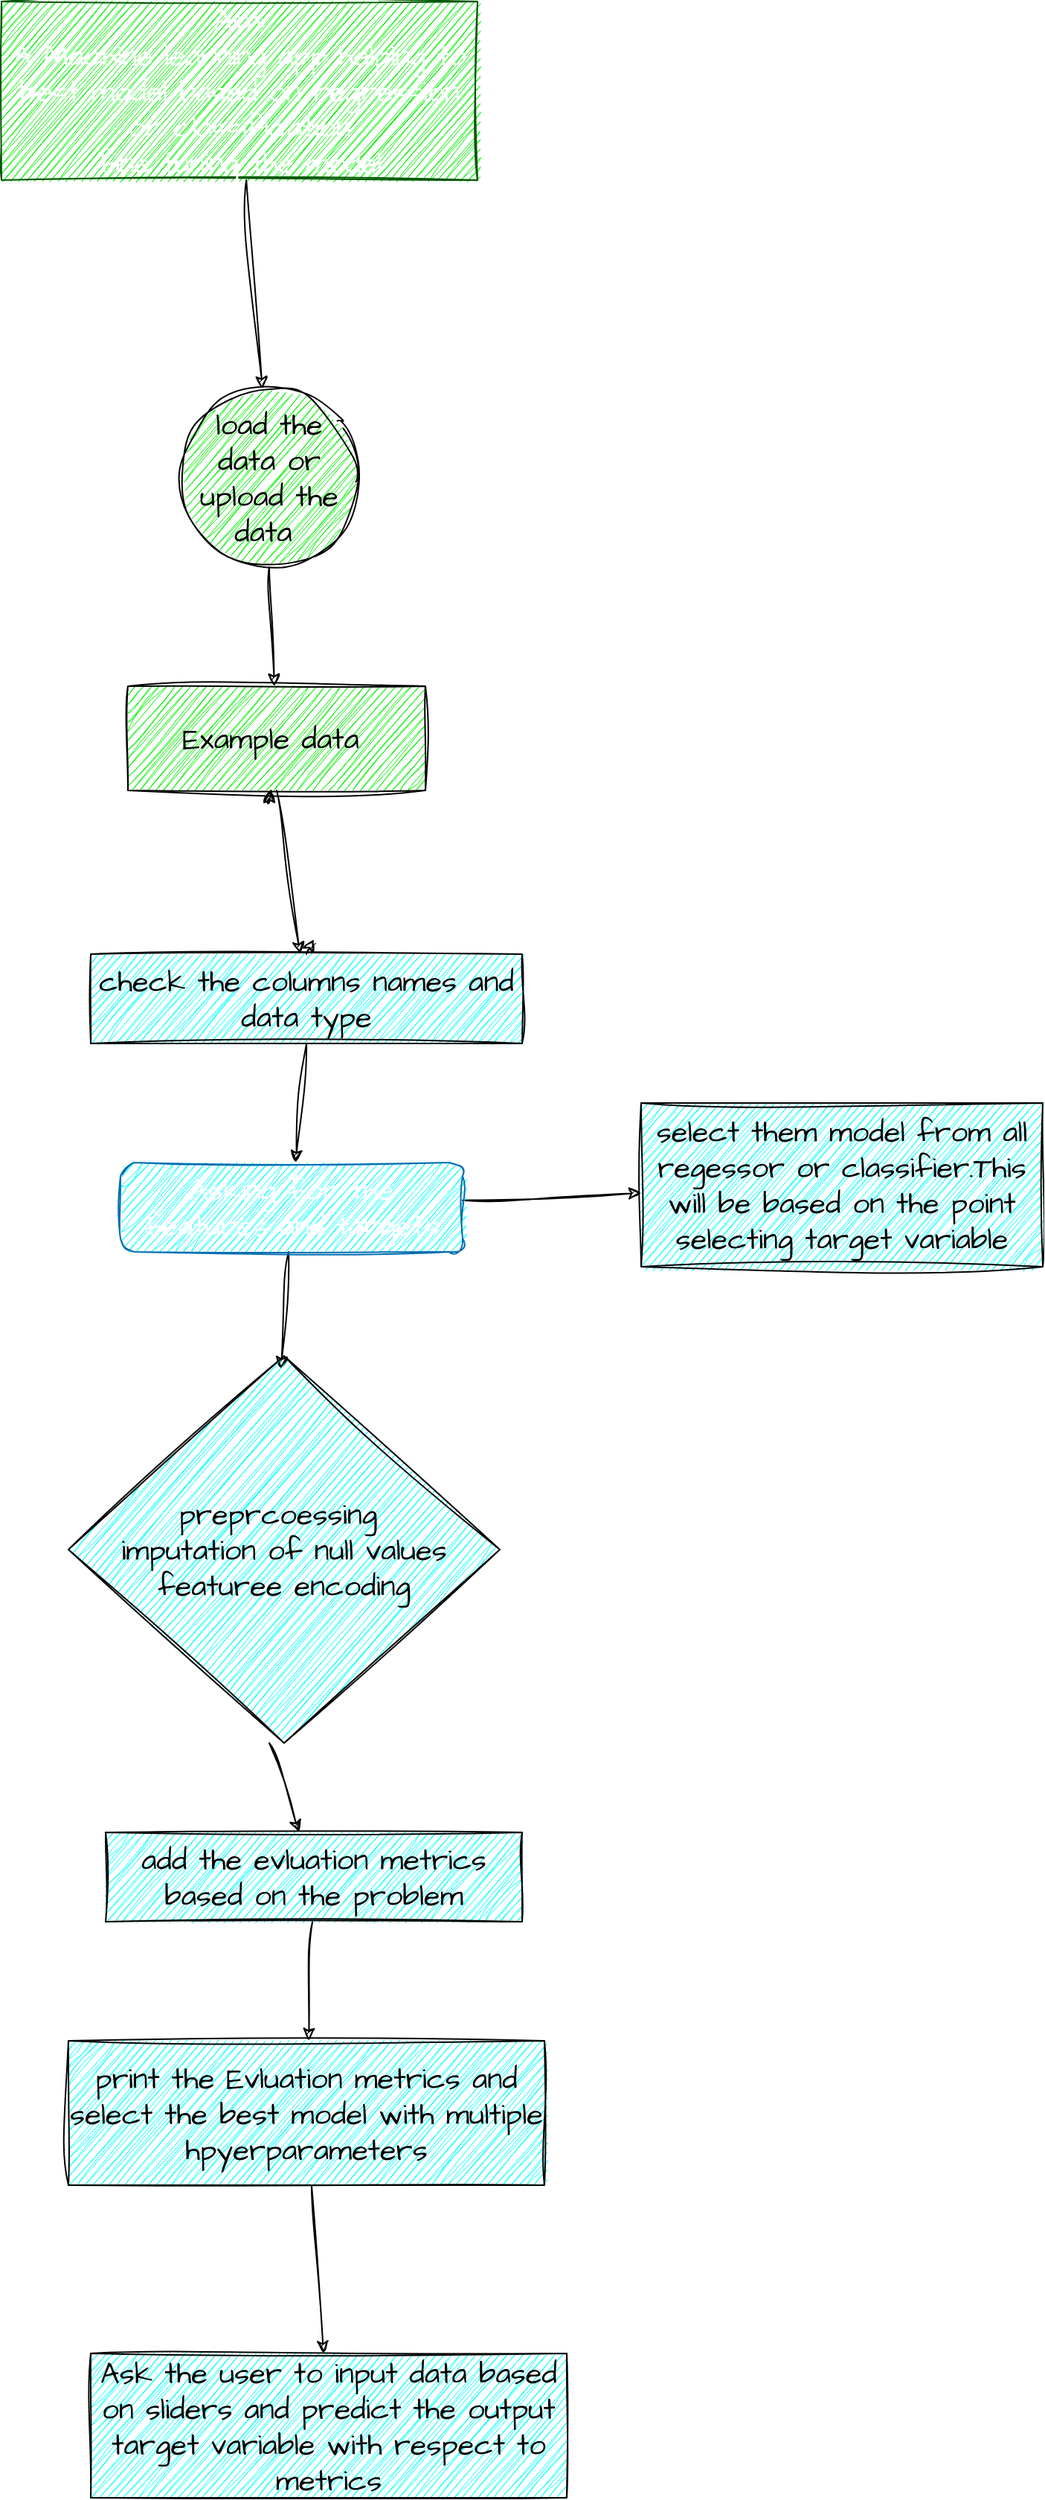 <mxfile>
    <diagram id="gFBVAvEdVUtidZiBsrqR" name="Page-1">
        <mxGraphModel dx="746" dy="1527" grid="1" gridSize="10" guides="1" tooltips="1" connect="1" arrows="1" fold="1" page="1" pageScale="1" pageWidth="850" pageHeight="1100" math="0" shadow="0">
            <root>
                <mxCell id="0"/>
                <mxCell id="1" parent="0"/>
                <mxCell id="3" style="edgeStyle=none;sketch=1;hachureGap=4;jiggle=2;curveFitting=1;html=1;fontFamily=Architects Daughter;fontSource=https%3A%2F%2Ffonts.googleapis.com%2Fcss%3Ffamily%3DArchitects%2BDaughter;fontSize=16;" edge="1" parent="1">
                    <mxGeometry relative="1" as="geometry">
                        <mxPoint x="400" y="110" as="targetPoint"/>
                        <mxPoint x="400" y="110" as="sourcePoint"/>
                    </mxGeometry>
                </mxCell>
                <mxCell id="5" style="edgeStyle=none;sketch=1;hachureGap=4;jiggle=2;curveFitting=1;html=1;fontFamily=Architects Daughter;fontSource=https%3A%2F%2Ffonts.googleapis.com%2Fcss%3Ffamily%3DArchitects%2BDaughter;fontSize=16;" edge="1" parent="1" source="2" target="6">
                    <mxGeometry relative="1" as="geometry">
                        <mxPoint x="240" y="260" as="targetPoint"/>
                    </mxGeometry>
                </mxCell>
                <mxCell id="2" value="Aim:&lt;br&gt;A Machine learning app helping to best model based on regression or classification&lt;br&gt;fine tuning the model" style="rounded=0;whiteSpace=wrap;html=1;sketch=1;hachureGap=4;jiggle=2;curveFitting=1;fontFamily=Architects Daughter;fontSource=https%3A%2F%2Ffonts.googleapis.com%2Fcss%3Ffamily%3DArchitects%2BDaughter;fontSize=20;fillColor=#00F000;fontColor=#ffffff;strokeColor=#005700;" vertex="1" parent="1">
                    <mxGeometry x="60" y="-140" width="320" height="120" as="geometry"/>
                </mxCell>
                <mxCell id="8" style="edgeStyle=none;sketch=1;hachureGap=4;jiggle=2;curveFitting=1;html=1;exitX=0.5;exitY=1;exitDx=0;exitDy=0;fontFamily=Architects Daughter;fontSource=https%3A%2F%2Ffonts.googleapis.com%2Fcss%3Ffamily%3DArchitects%2BDaughter;fontSize=16;" edge="1" parent="1" source="6" target="9">
                    <mxGeometry relative="1" as="geometry">
                        <mxPoint x="240" y="420" as="targetPoint"/>
                        <Array as="points"/>
                    </mxGeometry>
                </mxCell>
                <mxCell id="6" value="load the data or upload the data&amp;nbsp;" style="ellipse;whiteSpace=wrap;html=1;aspect=fixed;sketch=1;hachureGap=4;jiggle=2;curveFitting=1;fontFamily=Architects Daughter;fontSource=https%3A%2F%2Ffonts.googleapis.com%2Fcss%3Ffamily%3DArchitects%2BDaughter;fontSize=20;fillColor=#00F000;" vertex="1" parent="1">
                    <mxGeometry x="180" y="120" width="120" height="120" as="geometry"/>
                </mxCell>
                <mxCell id="10" style="edgeStyle=none;sketch=1;hachureGap=4;jiggle=2;curveFitting=1;html=1;fontFamily=Architects Daughter;fontSource=https%3A%2F%2Ffonts.googleapis.com%2Fcss%3Ffamily%3DArchitects%2BDaughter;fontSize=16;" edge="1" parent="1" source="9">
                    <mxGeometry relative="1" as="geometry">
                        <mxPoint x="240" y="390" as="targetPoint"/>
                        <Array as="points">
                            <mxPoint x="240" y="400"/>
                        </Array>
                    </mxGeometry>
                </mxCell>
                <mxCell id="13" style="edgeStyle=none;sketch=1;hachureGap=4;jiggle=2;curveFitting=1;html=1;exitX=0.5;exitY=1;exitDx=0;exitDy=0;fontFamily=Architects Daughter;fontSource=https%3A%2F%2Ffonts.googleapis.com%2Fcss%3Ffamily%3DArchitects%2BDaughter;fontSize=16;" edge="1" parent="1" source="9" target="14">
                    <mxGeometry relative="1" as="geometry">
                        <mxPoint x="320" y="510" as="targetPoint"/>
                    </mxGeometry>
                </mxCell>
                <mxCell id="9" value="Example data&amp;nbsp;" style="rounded=0;whiteSpace=wrap;html=1;sketch=1;hachureGap=4;jiggle=2;curveFitting=1;fontFamily=Architects Daughter;fontSource=https%3A%2F%2Ffonts.googleapis.com%2Fcss%3Ffamily%3DArchitects%2BDaughter;fontSize=20;fillColor=#00F000;" vertex="1" parent="1">
                    <mxGeometry x="145" y="320" width="200" height="70" as="geometry"/>
                </mxCell>
                <mxCell id="16" style="edgeStyle=none;sketch=1;hachureGap=4;jiggle=2;curveFitting=1;html=1;fontFamily=Architects Daughter;fontSource=https%3A%2F%2Ffonts.googleapis.com%2Fcss%3Ffamily%3DArchitects%2BDaughter;fontSize=16;" edge="1" parent="1" source="12">
                    <mxGeometry relative="1" as="geometry">
                        <mxPoint x="247.919" y="778.579" as="targetPoint"/>
                    </mxGeometry>
                </mxCell>
                <mxCell id="21" style="edgeStyle=none;sketch=1;hachureGap=4;jiggle=2;curveFitting=1;html=1;fontFamily=Architects Daughter;fontSource=https%3A%2F%2Ffonts.googleapis.com%2Fcss%3Ffamily%3DArchitects%2BDaughter;fontSize=16;" edge="1" parent="1" source="12" target="22">
                    <mxGeometry relative="1" as="geometry">
                        <mxPoint x="470" y="640" as="targetPoint"/>
                    </mxGeometry>
                </mxCell>
                <mxCell id="12" value="Asking for the features and targets" style="rounded=1;whiteSpace=wrap;html=1;sketch=1;hachureGap=4;jiggle=2;curveFitting=1;fontFamily=Architects Daughter;fontSource=https%3A%2F%2Ffonts.googleapis.com%2Fcss%3Ffamily%3DArchitects%2BDaughter;fontSize=20;fillColor=#00FFFF;fontColor=#ffffff;strokeColor=#006EAF;" vertex="1" parent="1">
                    <mxGeometry x="140" y="640" width="230" height="60" as="geometry"/>
                </mxCell>
                <mxCell id="15" style="edgeStyle=none;sketch=1;hachureGap=4;jiggle=2;curveFitting=1;html=1;exitX=0.5;exitY=1;exitDx=0;exitDy=0;fontFamily=Architects Daughter;fontSource=https%3A%2F%2Ffonts.googleapis.com%2Fcss%3Ffamily%3DArchitects%2BDaughter;fontSize=16;" edge="1" parent="1" source="14" target="12">
                    <mxGeometry relative="1" as="geometry"/>
                </mxCell>
                <mxCell id="30" style="edgeStyle=none;sketch=1;hachureGap=4;jiggle=2;curveFitting=1;html=1;exitX=0.5;exitY=0;exitDx=0;exitDy=0;fontFamily=Architects Daughter;fontSource=https%3A%2F%2Ffonts.googleapis.com%2Fcss%3Ffamily%3DArchitects%2BDaughter;fontSize=16;" edge="1" parent="1" source="14">
                    <mxGeometry relative="1" as="geometry">
                        <mxPoint x="270" y="490" as="targetPoint"/>
                    </mxGeometry>
                </mxCell>
                <mxCell id="14" value="check the columns names and data type" style="rounded=0;whiteSpace=wrap;html=1;sketch=1;hachureGap=4;jiggle=2;curveFitting=1;fontFamily=Architects Daughter;fontSource=https%3A%2F%2Ffonts.googleapis.com%2Fcss%3Ffamily%3DArchitects%2BDaughter;fontSize=20;fillColor=#00FFFF;" vertex="1" parent="1">
                    <mxGeometry x="120" y="500" width="290" height="60" as="geometry"/>
                </mxCell>
                <mxCell id="24" style="edgeStyle=none;sketch=1;hachureGap=4;jiggle=2;curveFitting=1;html=1;exitX=0.5;exitY=1;exitDx=0;exitDy=0;fontFamily=Architects Daughter;fontSource=https%3A%2F%2Ffonts.googleapis.com%2Fcss%3Ffamily%3DArchitects%2BDaughter;fontSize=16;" edge="1" parent="1" target="25">
                    <mxGeometry relative="1" as="geometry">
                        <mxPoint x="265" y="1050" as="targetPoint"/>
                        <mxPoint x="240" y="1030" as="sourcePoint"/>
                    </mxGeometry>
                </mxCell>
                <mxCell id="22" value="select them model from all regessor or classifier.This will be based on the point selecting target variable" style="rounded=0;whiteSpace=wrap;html=1;sketch=1;hachureGap=4;jiggle=2;curveFitting=1;fontFamily=Architects Daughter;fontSource=https%3A%2F%2Ffonts.googleapis.com%2Fcss%3Ffamily%3DArchitects%2BDaughter;fontSize=20;fillColor=#00FFFF;" vertex="1" parent="1">
                    <mxGeometry x="490" y="600" width="270" height="110" as="geometry"/>
                </mxCell>
                <mxCell id="26" style="edgeStyle=none;sketch=1;hachureGap=4;jiggle=2;curveFitting=1;html=1;fontFamily=Architects Daughter;fontSource=https%3A%2F%2Ffonts.googleapis.com%2Fcss%3Ffamily%3DArchitects%2BDaughter;fontSize=16;" edge="1" parent="1" source="25" target="27">
                    <mxGeometry relative="1" as="geometry">
                        <mxPoint x="270" y="1150" as="targetPoint"/>
                    </mxGeometry>
                </mxCell>
                <mxCell id="25" value="add the evluation metrics based on the problem" style="rounded=0;whiteSpace=wrap;html=1;sketch=1;hachureGap=4;jiggle=2;curveFitting=1;fontFamily=Architects Daughter;fontSource=https%3A%2F%2Ffonts.googleapis.com%2Fcss%3Ffamily%3DArchitects%2BDaughter;fontSize=20;fillColor=#00FFFF;" vertex="1" parent="1">
                    <mxGeometry x="130" y="1090" width="280" height="60" as="geometry"/>
                </mxCell>
                <mxCell id="29" value="" style="edgeStyle=none;sketch=1;hachureGap=4;jiggle=2;curveFitting=1;html=1;fontFamily=Architects Daughter;fontSource=https%3A%2F%2Ffonts.googleapis.com%2Fcss%3Ffamily%3DArchitects%2BDaughter;fontSize=16;" edge="1" parent="1" source="27" target="28">
                    <mxGeometry relative="1" as="geometry"/>
                </mxCell>
                <mxCell id="27" value="print the Evluation metrics and select the best model with multiple hpyerparameters" style="rounded=0;whiteSpace=wrap;html=1;sketch=1;hachureGap=4;jiggle=2;curveFitting=1;fontFamily=Architects Daughter;fontSource=https%3A%2F%2Ffonts.googleapis.com%2Fcss%3Ffamily%3DArchitects%2BDaughter;fontSize=20;fillColor=#00FFFF;" vertex="1" parent="1">
                    <mxGeometry x="105" y="1230" width="320" height="97" as="geometry"/>
                </mxCell>
                <mxCell id="28" value="Ask the user to input data based on sliders and predict the output target variable with respect to metrics" style="rounded=0;whiteSpace=wrap;html=1;sketch=1;hachureGap=4;jiggle=2;curveFitting=1;fontFamily=Architects Daughter;fontSource=https%3A%2F%2Ffonts.googleapis.com%2Fcss%3Ffamily%3DArchitects%2BDaughter;fontSize=20;fillColor=#00FFFF;" vertex="1" parent="1">
                    <mxGeometry x="120" y="1440" width="320" height="97" as="geometry"/>
                </mxCell>
                <mxCell id="31" value="preprcoessing&amp;nbsp;&lt;br&gt;imputation of null values&lt;br&gt;featuree encoding" style="rhombus;whiteSpace=wrap;html=1;sketch=1;hachureGap=4;jiggle=2;curveFitting=1;fontFamily=Architects Daughter;fontSource=https%3A%2F%2Ffonts.googleapis.com%2Fcss%3Ffamily%3DArchitects%2BDaughter;fontSize=20;fillColor=#00FFFF;" vertex="1" parent="1">
                    <mxGeometry x="105" y="770" width="290" height="260" as="geometry"/>
                </mxCell>
            </root>
        </mxGraphModel>
    </diagram>
</mxfile>